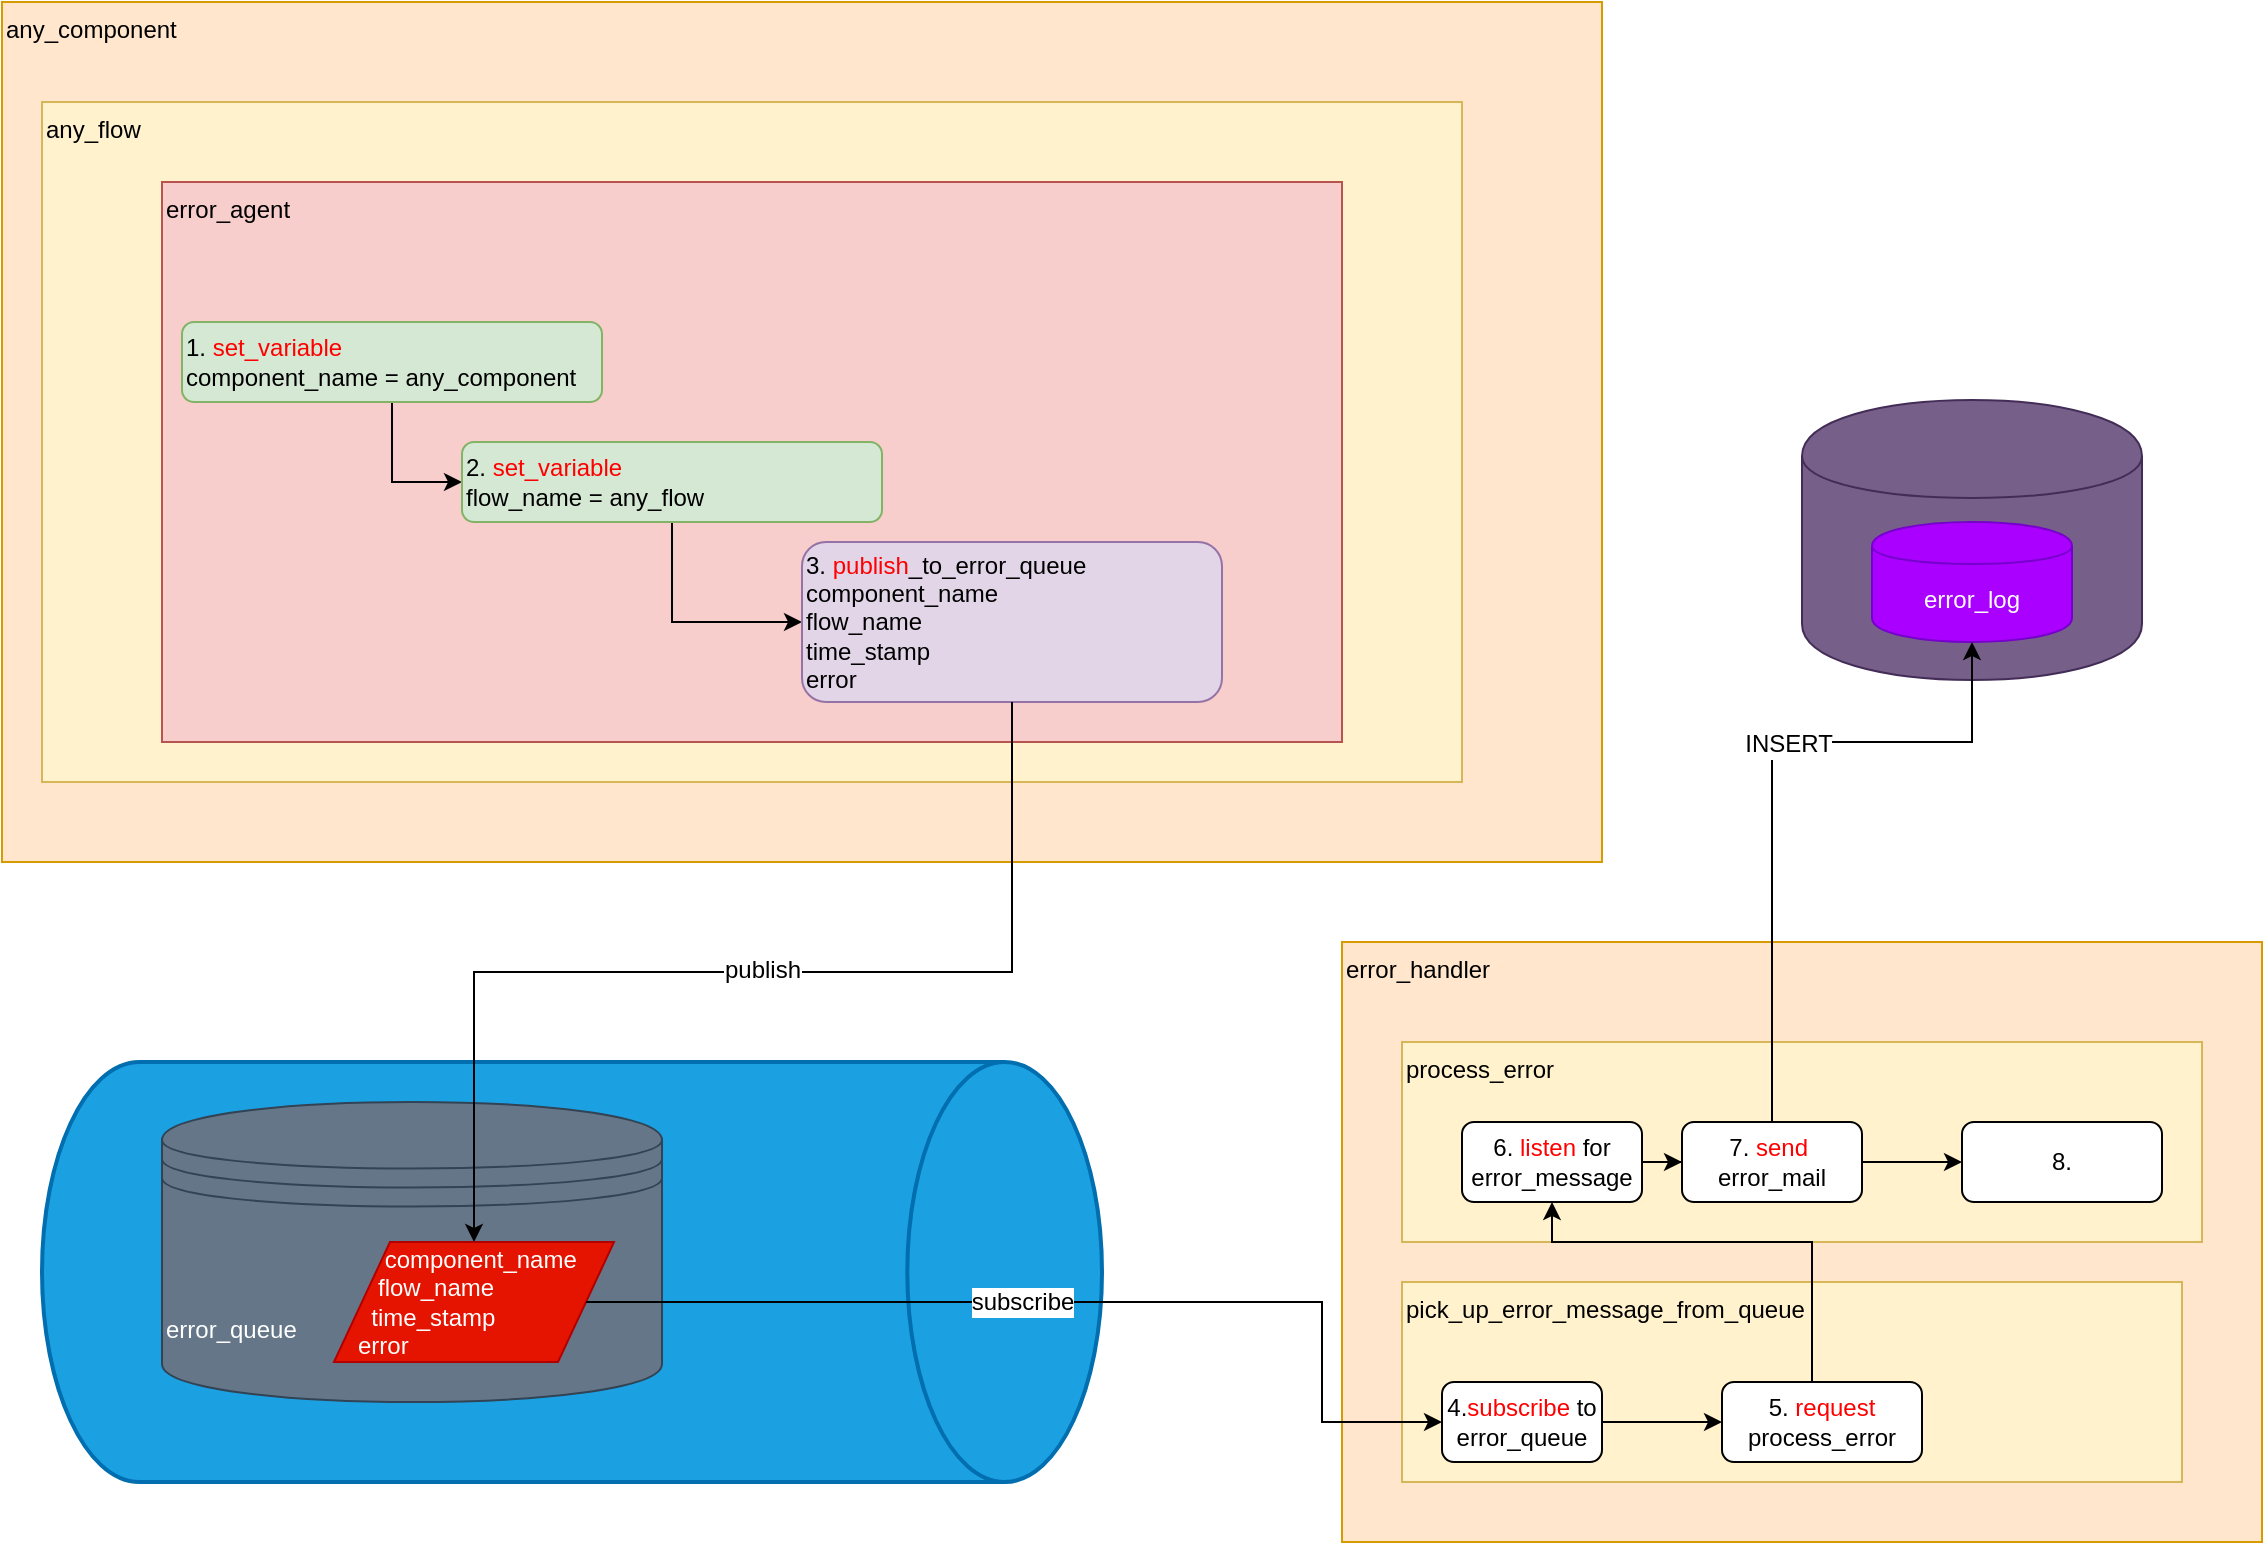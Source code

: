 <mxfile version="12.4.2" type="device" pages="1"><diagram id="IIGgu2Ll8H2WULJdRshi" name="Page-1"><mxGraphModel dx="786" dy="603" grid="1" gridSize="10" guides="1" tooltips="1" connect="1" arrows="1" fold="1" page="1" pageScale="1" pageWidth="1169" pageHeight="827" math="0" shadow="0"><root><mxCell id="0"/><mxCell id="1" parent="0"/><mxCell id="oWEwDSxbOJjMHlQ4_oVo-1" value="any_component" style="rounded=0;whiteSpace=wrap;html=1;verticalAlign=top;align=left;fillColor=#ffe6cc;strokeColor=#d79b00;" parent="1" vertex="1"><mxGeometry x="20" y="20" width="800" height="430" as="geometry"/></mxCell><mxCell id="oWEwDSxbOJjMHlQ4_oVo-4" value="any_flow" style="rounded=0;whiteSpace=wrap;html=1;align=left;verticalAlign=top;fillColor=#fff2cc;strokeColor=#d6b656;" parent="1" vertex="1"><mxGeometry x="40" y="70" width="710" height="340" as="geometry"/></mxCell><mxCell id="oWEwDSxbOJjMHlQ4_oVo-2" value="error_agent" style="rounded=0;whiteSpace=wrap;html=1;align=left;verticalAlign=top;fillColor=#f8cecc;strokeColor=#b85450;" parent="1" vertex="1"><mxGeometry x="100" y="110" width="590" height="280" as="geometry"/></mxCell><mxCell id="oWEwDSxbOJjMHlQ4_oVo-6" style="edgeStyle=orthogonalEdgeStyle;rounded=0;orthogonalLoop=1;jettySize=auto;html=1;entryX=0;entryY=0.5;entryDx=0;entryDy=0;" parent="1" source="oWEwDSxbOJjMHlQ4_oVo-3" target="oWEwDSxbOJjMHlQ4_oVo-5" edge="1"><mxGeometry relative="1" as="geometry"/></mxCell><mxCell id="oWEwDSxbOJjMHlQ4_oVo-3" value="1.&lt;font color=&quot;#ff0000&quot;&gt; set_variable&lt;/font&gt;&lt;br&gt;component_name = any_component" style="rounded=1;whiteSpace=wrap;html=1;align=left;fillColor=#d5e8d4;strokeColor=#82b366;" parent="1" vertex="1"><mxGeometry x="110" y="180" width="210" height="40" as="geometry"/></mxCell><mxCell id="oWEwDSxbOJjMHlQ4_oVo-8" style="edgeStyle=orthogonalEdgeStyle;rounded=0;orthogonalLoop=1;jettySize=auto;html=1;entryX=0;entryY=0.5;entryDx=0;entryDy=0;exitX=0.5;exitY=1;exitDx=0;exitDy=0;" parent="1" source="oWEwDSxbOJjMHlQ4_oVo-5" target="oWEwDSxbOJjMHlQ4_oVo-7" edge="1"><mxGeometry relative="1" as="geometry"/></mxCell><mxCell id="oWEwDSxbOJjMHlQ4_oVo-5" value="2.&lt;font color=&quot;#ff0000&quot;&gt; set_variable&lt;/font&gt;&lt;br&gt;flow_name = any_flow" style="rounded=1;whiteSpace=wrap;html=1;align=left;fillColor=#d5e8d4;strokeColor=#82b366;" parent="1" vertex="1"><mxGeometry x="250" y="240" width="210" height="40" as="geometry"/></mxCell><mxCell id="oWEwDSxbOJjMHlQ4_oVo-7" value="3.&lt;font color=&quot;#ff0000&quot;&gt; publish&lt;/font&gt;_to_error_queue&lt;br&gt;component_name&lt;br&gt;flow_name&lt;br&gt;time_stamp&lt;br&gt;error" style="rounded=1;whiteSpace=wrap;html=1;align=left;fillColor=#e1d5e7;strokeColor=#9673a6;" parent="1" vertex="1"><mxGeometry x="420" y="290" width="210" height="80" as="geometry"/></mxCell><mxCell id="oWEwDSxbOJjMHlQ4_oVo-9" value="" style="strokeWidth=2;html=1;shape=mxgraph.flowchart.direct_data;whiteSpace=wrap;align=left;fillColor=#1ba1e2;strokeColor=#006EAF;fontColor=#ffffff;" parent="1" vertex="1"><mxGeometry x="40" y="550" width="530" height="210" as="geometry"/></mxCell><mxCell id="oWEwDSxbOJjMHlQ4_oVo-10" value="&lt;br&gt;&lt;br&gt;error_queue" style="shape=datastore;whiteSpace=wrap;html=1;align=left;verticalAlign=middle;fillColor=#647687;strokeColor=#314354;fontColor=#ffffff;" parent="1" vertex="1"><mxGeometry x="100" y="570" width="250" height="150" as="geometry"/></mxCell><mxCell id="oWEwDSxbOJjMHlQ4_oVo-11" value="&amp;nbsp; &amp;nbsp; &amp;nbsp; &amp;nbsp;component_name&lt;br&gt;&amp;nbsp; &amp;nbsp; &amp;nbsp; flow_name&lt;br&gt;&amp;nbsp; &amp;nbsp; &amp;nbsp;time_stamp&lt;br&gt;&amp;nbsp; &amp;nbsp;error" style="shape=parallelogram;perimeter=parallelogramPerimeter;whiteSpace=wrap;html=1;align=left;fillColor=#e51400;strokeColor=#B20000;fontColor=#ffffff;" parent="1" vertex="1"><mxGeometry x="186" y="640" width="140" height="60" as="geometry"/></mxCell><mxCell id="oWEwDSxbOJjMHlQ4_oVo-12" style="edgeStyle=orthogonalEdgeStyle;rounded=0;orthogonalLoop=1;jettySize=auto;html=1;exitX=0.5;exitY=1;exitDx=0;exitDy=0;" parent="1" source="oWEwDSxbOJjMHlQ4_oVo-7" target="oWEwDSxbOJjMHlQ4_oVo-11" edge="1"><mxGeometry relative="1" as="geometry"/></mxCell><mxCell id="oWEwDSxbOJjMHlQ4_oVo-30" value="publish" style="text;html=1;align=center;verticalAlign=middle;resizable=0;points=[];;labelBackgroundColor=#ffffff;" parent="oWEwDSxbOJjMHlQ4_oVo-12" vertex="1" connectable="0"><mxGeometry x="-0.035" y="-1" relative="1" as="geometry"><mxPoint as="offset"/></mxGeometry></mxCell><mxCell id="oWEwDSxbOJjMHlQ4_oVo-13" value="error_handler" style="rounded=0;whiteSpace=wrap;html=1;align=left;verticalAlign=top;fillColor=#ffe6cc;strokeColor=#d79b00;" parent="1" vertex="1"><mxGeometry x="690" y="490" width="460" height="300" as="geometry"/></mxCell><mxCell id="oWEwDSxbOJjMHlQ4_oVo-14" value="process_error" style="rounded=0;whiteSpace=wrap;html=1;align=left;verticalAlign=top;fillColor=#fff2cc;strokeColor=#d6b656;" parent="1" vertex="1"><mxGeometry x="720" y="540" width="400" height="100" as="geometry"/></mxCell><mxCell id="oWEwDSxbOJjMHlQ4_oVo-15" value="&lt;span&gt;pick_up_error_message_from_queue&lt;/span&gt;" style="rounded=0;whiteSpace=wrap;html=1;align=left;verticalAlign=top;fillColor=#fff2cc;strokeColor=#d6b656;" parent="1" vertex="1"><mxGeometry x="720" y="660" width="390" height="100" as="geometry"/></mxCell><mxCell id="oWEwDSxbOJjMHlQ4_oVo-17" style="edgeStyle=orthogonalEdgeStyle;rounded=0;orthogonalLoop=1;jettySize=auto;html=1;entryX=1;entryY=0.5;entryDx=0;entryDy=0;startArrow=classic;startFill=1;endArrow=none;endFill=0;exitX=0;exitY=0.5;exitDx=0;exitDy=0;" parent="1" source="oWEwDSxbOJjMHlQ4_oVo-16" target="oWEwDSxbOJjMHlQ4_oVo-11" edge="1"><mxGeometry relative="1" as="geometry"><Array as="points"><mxPoint x="680" y="730"/><mxPoint x="680" y="670"/></Array></mxGeometry></mxCell><mxCell id="oWEwDSxbOJjMHlQ4_oVo-31" value="subscribe" style="text;html=1;align=center;verticalAlign=middle;resizable=0;points=[];;labelBackgroundColor=#ffffff;" parent="oWEwDSxbOJjMHlQ4_oVo-17" vertex="1" connectable="0"><mxGeometry x="0.107" relative="1" as="geometry"><mxPoint as="offset"/></mxGeometry></mxCell><mxCell id="oWEwDSxbOJjMHlQ4_oVo-19" style="edgeStyle=orthogonalEdgeStyle;rounded=0;orthogonalLoop=1;jettySize=auto;html=1;entryX=0;entryY=0.5;entryDx=0;entryDy=0;startArrow=none;startFill=0;endArrow=classic;endFill=1;" parent="1" source="oWEwDSxbOJjMHlQ4_oVo-16" target="oWEwDSxbOJjMHlQ4_oVo-18" edge="1"><mxGeometry relative="1" as="geometry"/></mxCell><mxCell id="oWEwDSxbOJjMHlQ4_oVo-16" value="4.&lt;font color=&quot;#ff0000&quot;&gt;subscribe&lt;/font&gt; to error_queue" style="rounded=1;whiteSpace=wrap;html=1;align=center;" parent="1" vertex="1"><mxGeometry x="740" y="710" width="80" height="40" as="geometry"/></mxCell><mxCell id="oWEwDSxbOJjMHlQ4_oVo-21" style="edgeStyle=orthogonalEdgeStyle;rounded=0;orthogonalLoop=1;jettySize=auto;html=1;startArrow=none;startFill=0;endArrow=classic;endFill=1;" parent="1" source="oWEwDSxbOJjMHlQ4_oVo-18" target="oWEwDSxbOJjMHlQ4_oVo-20" edge="1"><mxGeometry relative="1" as="geometry"><Array as="points"><mxPoint x="925" y="640"/><mxPoint x="795" y="640"/></Array></mxGeometry></mxCell><mxCell id="oWEwDSxbOJjMHlQ4_oVo-18" value="5. &lt;font color=&quot;#ff0000&quot;&gt;request&lt;/font&gt; process_error" style="rounded=1;whiteSpace=wrap;html=1;align=center;" parent="1" vertex="1"><mxGeometry x="880" y="710" width="100" height="40" as="geometry"/></mxCell><mxCell id="oWEwDSxbOJjMHlQ4_oVo-25" style="edgeStyle=orthogonalEdgeStyle;rounded=0;orthogonalLoop=1;jettySize=auto;html=1;entryX=0;entryY=0.5;entryDx=0;entryDy=0;startArrow=none;startFill=0;endArrow=classic;endFill=1;" parent="1" source="oWEwDSxbOJjMHlQ4_oVo-20" target="oWEwDSxbOJjMHlQ4_oVo-22" edge="1"><mxGeometry relative="1" as="geometry"/></mxCell><mxCell id="oWEwDSxbOJjMHlQ4_oVo-20" value="6. &lt;font color=&quot;#ff0000&quot;&gt;listen&lt;/font&gt; for error_message&lt;span style=&quot;color: rgba(0 , 0 , 0 , 0) ; font-family: monospace ; font-size: 0px ; white-space: nowrap&quot;&gt;%3CmxGraphModel%3E%3Croot%3E%3CmxCell%20id%3D%220%22%2F%3E%3CmxCell%20id%3D%221%22%20parent%3D%220%22%2F%3E%3CmxCell%20id%3D%222%22%20value%3D%22process_error%22%20style%3D%22rounded%3D1%3BwhiteSpace%3Dwrap%3Bhtml%3D1%3Balign%3Dleft%3B%22%20vertex%3D%221%22%20parent%3D%221%22%3E%3CmxGeometry%20x%3D%22880%22%20y%3D%22710%22%20width%3D%2290%22%20height%3D%2240%22%20as%3D%22geometry%22%2F%3E%3C%2FmxCell%3E%3C%2Froot%3E%3C%2FmxGraphModel%3E&lt;/span&gt;" style="rounded=1;whiteSpace=wrap;html=1;align=center;" parent="1" vertex="1"><mxGeometry x="750" y="580" width="90" height="40" as="geometry"/></mxCell><mxCell id="oWEwDSxbOJjMHlQ4_oVo-29" style="edgeStyle=orthogonalEdgeStyle;rounded=0;orthogonalLoop=1;jettySize=auto;html=1;entryX=0;entryY=0.5;entryDx=0;entryDy=0;startArrow=none;startFill=0;endArrow=classic;endFill=1;" parent="1" source="oWEwDSxbOJjMHlQ4_oVo-22" target="oWEwDSxbOJjMHlQ4_oVo-28" edge="1"><mxGeometry relative="1" as="geometry"/></mxCell><mxCell id="oWEwDSxbOJjMHlQ4_oVo-22" value="7.&amp;nbsp;&lt;font color=&quot;#ff0000&quot;&gt;send&amp;nbsp;&lt;br&gt;&lt;/font&gt;error_mail" style="rounded=1;whiteSpace=wrap;html=1;align=center;" parent="1" vertex="1"><mxGeometry x="860" y="580" width="90" height="40" as="geometry"/></mxCell><mxCell id="oWEwDSxbOJjMHlQ4_oVo-23" value="" style="shape=cylinder;whiteSpace=wrap;html=1;boundedLbl=1;backgroundOutline=1;align=left;fillColor=#76608a;strokeColor=#432D57;fontColor=#ffffff;" parent="1" vertex="1"><mxGeometry x="920" y="219" width="170" height="140" as="geometry"/></mxCell><mxCell id="oWEwDSxbOJjMHlQ4_oVo-28" value="8. " style="rounded=1;whiteSpace=wrap;html=1;align=center;" parent="1" vertex="1"><mxGeometry x="1000" y="580" width="100" height="40" as="geometry"/></mxCell><mxCell id="oWEwDSxbOJjMHlQ4_oVo-32" value="error_log" style="shape=cylinder;whiteSpace=wrap;html=1;boundedLbl=1;backgroundOutline=1;align=center;fillColor=#aa00ff;strokeColor=#7700CC;fontColor=#ffffff;" parent="1" vertex="1"><mxGeometry x="955" y="280" width="100" height="60" as="geometry"/></mxCell><mxCell id="oWEwDSxbOJjMHlQ4_oVo-26" style="edgeStyle=orthogonalEdgeStyle;rounded=0;orthogonalLoop=1;jettySize=auto;html=1;entryX=0.5;entryY=1;entryDx=0;entryDy=0;startArrow=none;startFill=0;endArrow=classic;endFill=1;" parent="1" source="oWEwDSxbOJjMHlQ4_oVo-22" target="oWEwDSxbOJjMHlQ4_oVo-32" edge="1"><mxGeometry relative="1" as="geometry"><Array as="points"><mxPoint x="905" y="390"/><mxPoint x="1005" y="390"/></Array></mxGeometry></mxCell><mxCell id="oWEwDSxbOJjMHlQ4_oVo-27" value="INSERT" style="text;html=1;align=center;verticalAlign=middle;resizable=0;points=[];;labelBackgroundColor=#ffffff;" parent="oWEwDSxbOJjMHlQ4_oVo-26" vertex="1" connectable="0"><mxGeometry x="0.165" y="-1" relative="1" as="geometry"><mxPoint as="offset"/></mxGeometry></mxCell></root></mxGraphModel></diagram></mxfile>